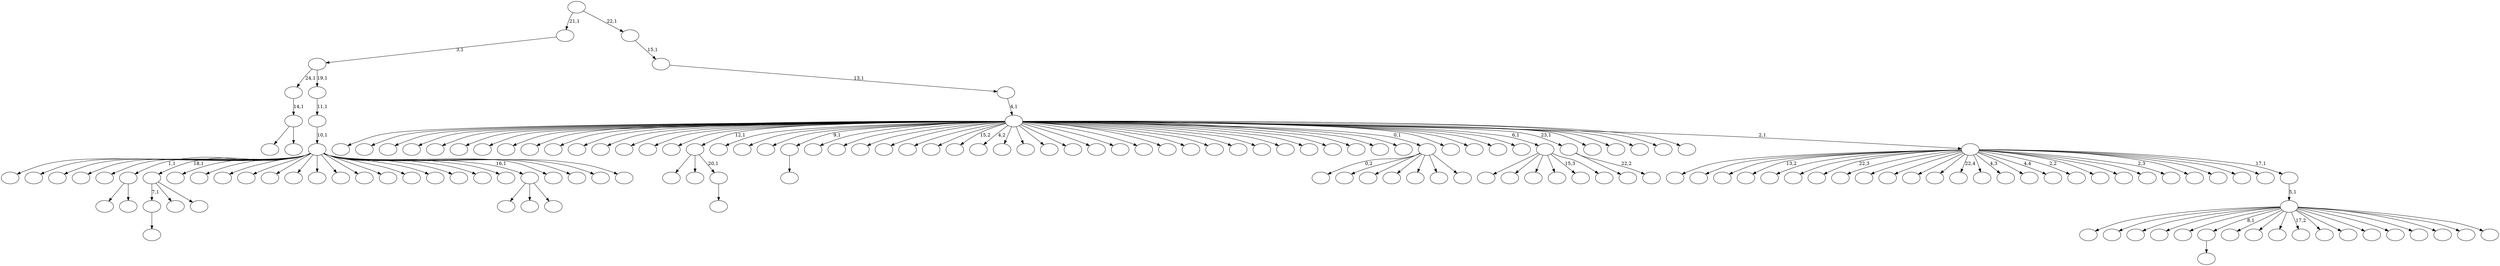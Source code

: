 digraph T {
	175 [label=""]
	174 [label=""]
	173 [label=""]
	172 [label=""]
	171 [label=""]
	170 [label=""]
	169 [label=""]
	168 [label=""]
	167 [label=""]
	166 [label=""]
	165 [label=""]
	164 [label=""]
	163 [label=""]
	162 [label=""]
	161 [label=""]
	160 [label=""]
	159 [label=""]
	158 [label=""]
	157 [label=""]
	156 [label=""]
	155 [label=""]
	154 [label=""]
	153 [label=""]
	152 [label=""]
	151 [label=""]
	150 [label=""]
	149 [label=""]
	148 [label=""]
	147 [label=""]
	146 [label=""]
	145 [label=""]
	144 [label=""]
	143 [label=""]
	142 [label=""]
	141 [label=""]
	140 [label=""]
	139 [label=""]
	138 [label=""]
	137 [label=""]
	136 [label=""]
	135 [label=""]
	134 [label=""]
	133 [label=""]
	132 [label=""]
	131 [label=""]
	130 [label=""]
	129 [label=""]
	128 [label=""]
	127 [label=""]
	126 [label=""]
	125 [label=""]
	124 [label=""]
	123 [label=""]
	122 [label=""]
	121 [label=""]
	120 [label=""]
	119 [label=""]
	118 [label=""]
	117 [label=""]
	116 [label=""]
	115 [label=""]
	114 [label=""]
	113 [label=""]
	112 [label=""]
	111 [label=""]
	110 [label=""]
	109 [label=""]
	108 [label=""]
	107 [label=""]
	106 [label=""]
	105 [label=""]
	104 [label=""]
	103 [label=""]
	102 [label=""]
	101 [label=""]
	100 [label=""]
	99 [label=""]
	98 [label=""]
	97 [label=""]
	96 [label=""]
	95 [label=""]
	94 [label=""]
	93 [label=""]
	92 [label=""]
	91 [label=""]
	90 [label=""]
	89 [label=""]
	88 [label=""]
	87 [label=""]
	86 [label=""]
	85 [label=""]
	84 [label=""]
	83 [label=""]
	82 [label=""]
	81 [label=""]
	80 [label=""]
	79 [label=""]
	78 [label=""]
	77 [label=""]
	76 [label=""]
	75 [label=""]
	74 [label=""]
	73 [label=""]
	72 [label=""]
	71 [label=""]
	70 [label=""]
	69 [label=""]
	68 [label=""]
	67 [label=""]
	66 [label=""]
	65 [label=""]
	64 [label=""]
	63 [label=""]
	62 [label=""]
	61 [label=""]
	60 [label=""]
	59 [label=""]
	58 [label=""]
	57 [label=""]
	56 [label=""]
	55 [label=""]
	54 [label=""]
	53 [label=""]
	52 [label=""]
	51 [label=""]
	50 [label=""]
	49 [label=""]
	48 [label=""]
	47 [label=""]
	46 [label=""]
	45 [label=""]
	44 [label=""]
	43 [label=""]
	42 [label=""]
	41 [label=""]
	40 [label=""]
	39 [label=""]
	38 [label=""]
	37 [label=""]
	36 [label=""]
	35 [label=""]
	34 [label=""]
	33 [label=""]
	32 [label=""]
	31 [label=""]
	30 [label=""]
	29 [label=""]
	28 [label=""]
	27 [label=""]
	26 [label=""]
	25 [label=""]
	24 [label=""]
	23 [label=""]
	22 [label=""]
	21 [label=""]
	20 [label=""]
	19 [label=""]
	18 [label=""]
	17 [label=""]
	16 [label=""]
	15 [label=""]
	14 [label=""]
	13 [label=""]
	12 [label=""]
	11 [label=""]
	10 [label=""]
	9 [label=""]
	8 [label=""]
	7 [label=""]
	6 [label=""]
	5 [label=""]
	4 [label=""]
	3 [label=""]
	2 [label=""]
	1 [label=""]
	0 [label=""]
	132 -> 133 [label=""]
	131 -> 144 [label=""]
	131 -> 134 [label=""]
	131 -> 132 [label="20,1"]
	129 -> 152 [label=""]
	129 -> 130 [label=""]
	124 -> 125 [label=""]
	121 -> 122 [label=""]
	119 -> 120 [label=""]
	110 -> 145 [label=""]
	110 -> 111 [label=""]
	109 -> 110 [label="14,1"]
	105 -> 124 [label="7,1"]
	105 -> 116 [label=""]
	105 -> 106 [label=""]
	44 -> 141 [label=""]
	44 -> 59 [label=""]
	44 -> 45 [label=""]
	38 -> 139 [label="0,2"]
	38 -> 137 [label=""]
	38 -> 81 [label=""]
	38 -> 79 [label=""]
	38 -> 68 [label=""]
	38 -> 43 [label=""]
	38 -> 39 [label=""]
	23 -> 155 [label=""]
	23 -> 143 [label=""]
	23 -> 98 [label=""]
	23 -> 77 [label=""]
	23 -> 26 [label="15,3"]
	23 -> 24 [label=""]
	21 -> 153 [label=""]
	21 -> 22 [label="22,2"]
	14 -> 170 [label=""]
	14 -> 160 [label=""]
	14 -> 138 [label=""]
	14 -> 136 [label=""]
	14 -> 135 [label=""]
	14 -> 129 [label="1,1"]
	14 -> 105 [label="18,1"]
	14 -> 102 [label=""]
	14 -> 100 [label=""]
	14 -> 95 [label=""]
	14 -> 90 [label=""]
	14 -> 85 [label=""]
	14 -> 80 [label=""]
	14 -> 76 [label=""]
	14 -> 72 [label=""]
	14 -> 71 [label=""]
	14 -> 69 [label=""]
	14 -> 61 [label=""]
	14 -> 57 [label=""]
	14 -> 56 [label=""]
	14 -> 54 [label=""]
	14 -> 46 [label=""]
	14 -> 44 [label="16,1"]
	14 -> 34 [label=""]
	14 -> 31 [label=""]
	14 -> 28 [label=""]
	14 -> 15 [label=""]
	13 -> 14 [label="10,1"]
	12 -> 13 [label="11,1"]
	11 -> 109 [label="24,1"]
	11 -> 12 [label="19,1"]
	10 -> 11 [label="3,1"]
	7 -> 171 [label=""]
	7 -> 166 [label=""]
	7 -> 164 [label=""]
	7 -> 163 [label=""]
	7 -> 126 [label=""]
	7 -> 121 [label="8,1"]
	7 -> 112 [label=""]
	7 -> 92 [label=""]
	7 -> 91 [label=""]
	7 -> 89 [label="17,2"]
	7 -> 87 [label=""]
	7 -> 84 [label=""]
	7 -> 82 [label=""]
	7 -> 65 [label=""]
	7 -> 49 [label=""]
	7 -> 36 [label=""]
	7 -> 20 [label=""]
	7 -> 8 [label=""]
	6 -> 7 [label="5,1"]
	5 -> 175 [label=""]
	5 -> 168 [label=""]
	5 -> 158 [label=""]
	5 -> 156 [label="13,2"]
	5 -> 150 [label=""]
	5 -> 149 [label=""]
	5 -> 147 [label="22,3"]
	5 -> 142 [label=""]
	5 -> 115 [label=""]
	5 -> 108 [label=""]
	5 -> 99 [label=""]
	5 -> 94 [label=""]
	5 -> 83 [label="22,4"]
	5 -> 75 [label=""]
	5 -> 74 [label="4,3"]
	5 -> 73 [label=""]
	5 -> 64 [label="4,4"]
	5 -> 60 [label="2,2"]
	5 -> 58 [label=""]
	5 -> 55 [label=""]
	5 -> 50 [label=""]
	5 -> 40 [label="2,3"]
	5 -> 37 [label=""]
	5 -> 32 [label=""]
	5 -> 30 [label=""]
	5 -> 29 [label=""]
	5 -> 6 [label="17,1"]
	4 -> 174 [label=""]
	4 -> 173 [label=""]
	4 -> 172 [label=""]
	4 -> 169 [label=""]
	4 -> 167 [label=""]
	4 -> 165 [label=""]
	4 -> 162 [label=""]
	4 -> 161 [label=""]
	4 -> 159 [label=""]
	4 -> 157 [label=""]
	4 -> 154 [label=""]
	4 -> 151 [label=""]
	4 -> 148 [label=""]
	4 -> 146 [label=""]
	4 -> 140 [label=""]
	4 -> 131 [label="12,1"]
	4 -> 128 [label=""]
	4 -> 127 [label=""]
	4 -> 123 [label=""]
	4 -> 119 [label="9,1"]
	4 -> 118 [label=""]
	4 -> 117 [label=""]
	4 -> 114 [label=""]
	4 -> 113 [label=""]
	4 -> 107 [label=""]
	4 -> 104 [label=""]
	4 -> 103 [label="15,2"]
	4 -> 101 [label="4,2"]
	4 -> 97 [label=""]
	4 -> 96 [label=""]
	4 -> 93 [label=""]
	4 -> 88 [label=""]
	4 -> 86 [label=""]
	4 -> 78 [label=""]
	4 -> 70 [label=""]
	4 -> 67 [label=""]
	4 -> 66 [label=""]
	4 -> 63 [label=""]
	4 -> 62 [label=""]
	4 -> 53 [label=""]
	4 -> 52 [label=""]
	4 -> 51 [label=""]
	4 -> 48 [label=""]
	4 -> 47 [label=""]
	4 -> 42 [label=""]
	4 -> 41 [label=""]
	4 -> 38 [label="0,1"]
	4 -> 35 [label=""]
	4 -> 33 [label=""]
	4 -> 27 [label=""]
	4 -> 25 [label=""]
	4 -> 23 [label="6,1"]
	4 -> 21 [label="23,1"]
	4 -> 19 [label=""]
	4 -> 18 [label=""]
	4 -> 17 [label=""]
	4 -> 16 [label=""]
	4 -> 9 [label=""]
	4 -> 5 [label="2,1"]
	3 -> 4 [label="4,1"]
	2 -> 3 [label="13,1"]
	1 -> 2 [label="15,1"]
	0 -> 10 [label="21,1"]
	0 -> 1 [label="22,1"]
}
